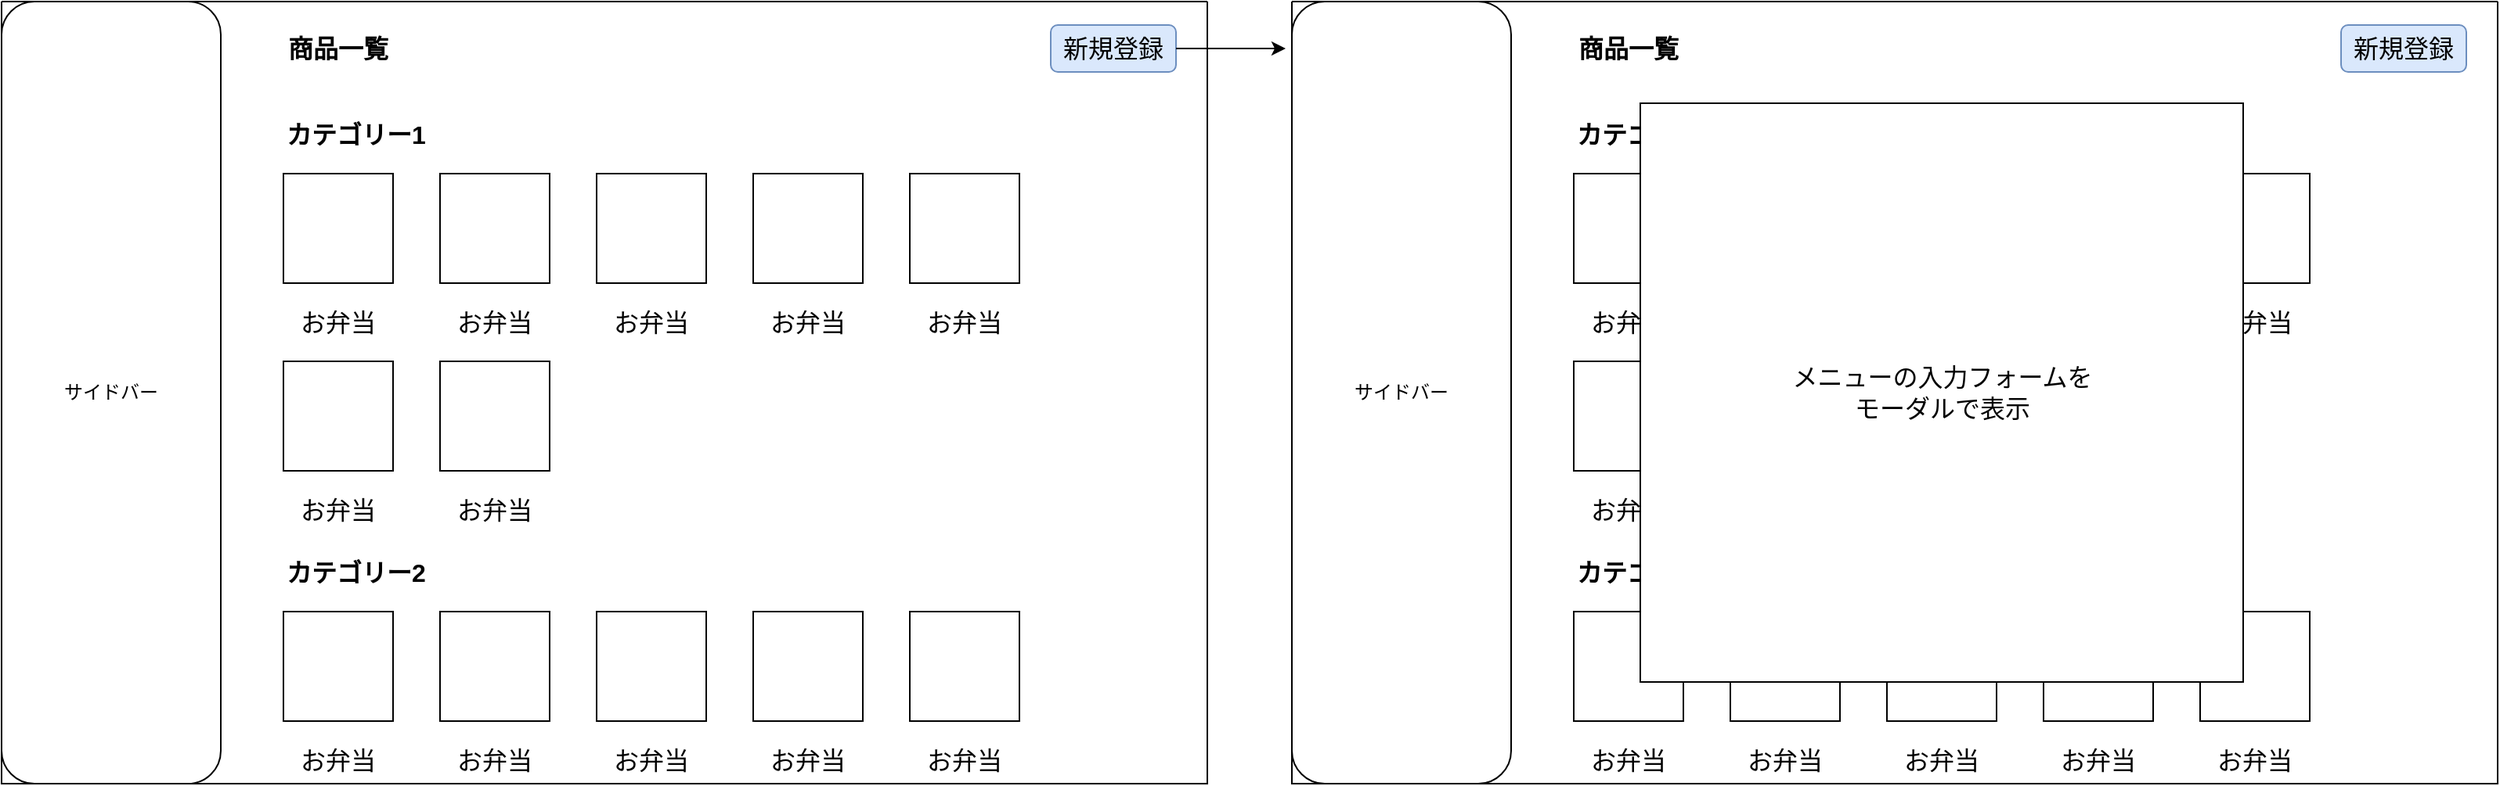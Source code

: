 <mxfile version="17.1.3" type="device"><diagram id="Gx9TXK_avPyda_GXq5-3" name="Page-1"><mxGraphModel dx="1620" dy="887" grid="1" gridSize="10" guides="1" tooltips="1" connect="1" arrows="1" fold="1" page="1" pageScale="1" pageWidth="827" pageHeight="1169" math="0" shadow="0"><root><mxCell id="0"/><mxCell id="1" parent="0"/><mxCell id="AuPY-KkGLdtQUHjNDRhn-1" value="" style="swimlane;startSize=0;" vertex="1" parent="1"><mxGeometry x="60" y="290" width="770" height="500" as="geometry"/></mxCell><mxCell id="AuPY-KkGLdtQUHjNDRhn-2" value="サイドバー" style="rounded=1;whiteSpace=wrap;html=1;" vertex="1" parent="AuPY-KkGLdtQUHjNDRhn-1"><mxGeometry width="140" height="500" as="geometry"/></mxCell><mxCell id="AuPY-KkGLdtQUHjNDRhn-3" value="&lt;b&gt;&lt;font style=&quot;font-size: 16px&quot;&gt;商品一覧&lt;/font&gt;&lt;/b&gt;" style="text;html=1;strokeColor=none;fillColor=none;align=center;verticalAlign=middle;whiteSpace=wrap;rounded=0;" vertex="1" parent="AuPY-KkGLdtQUHjNDRhn-1"><mxGeometry x="160" y="10" width="110" height="40" as="geometry"/></mxCell><mxCell id="AuPY-KkGLdtQUHjNDRhn-4" value="" style="whiteSpace=wrap;html=1;aspect=fixed;fontSize=16;" vertex="1" parent="AuPY-KkGLdtQUHjNDRhn-1"><mxGeometry x="180" y="110" width="70" height="70" as="geometry"/></mxCell><mxCell id="AuPY-KkGLdtQUHjNDRhn-5" value="お弁当" style="text;html=1;strokeColor=none;fillColor=none;align=center;verticalAlign=middle;whiteSpace=wrap;rounded=0;fontSize=16;" vertex="1" parent="AuPY-KkGLdtQUHjNDRhn-1"><mxGeometry x="185" y="190" width="60" height="30" as="geometry"/></mxCell><mxCell id="AuPY-KkGLdtQUHjNDRhn-21" value="&lt;div&gt;&lt;span&gt;&lt;b&gt;カテゴリー1&lt;/b&gt;&lt;/span&gt;&lt;/div&gt;" style="text;html=1;strokeColor=none;fillColor=none;align=left;verticalAlign=middle;whiteSpace=wrap;rounded=0;fontSize=16;" vertex="1" parent="AuPY-KkGLdtQUHjNDRhn-1"><mxGeometry x="180" y="70" width="120" height="30" as="geometry"/></mxCell><mxCell id="AuPY-KkGLdtQUHjNDRhn-22" value="" style="whiteSpace=wrap;html=1;aspect=fixed;fontSize=16;" vertex="1" parent="AuPY-KkGLdtQUHjNDRhn-1"><mxGeometry x="280" y="110" width="70" height="70" as="geometry"/></mxCell><mxCell id="AuPY-KkGLdtQUHjNDRhn-23" value="お弁当" style="text;html=1;strokeColor=none;fillColor=none;align=center;verticalAlign=middle;whiteSpace=wrap;rounded=0;fontSize=16;" vertex="1" parent="AuPY-KkGLdtQUHjNDRhn-1"><mxGeometry x="285" y="190" width="60" height="30" as="geometry"/></mxCell><mxCell id="AuPY-KkGLdtQUHjNDRhn-24" value="" style="whiteSpace=wrap;html=1;aspect=fixed;fontSize=16;" vertex="1" parent="AuPY-KkGLdtQUHjNDRhn-1"><mxGeometry x="380" y="110" width="70" height="70" as="geometry"/></mxCell><mxCell id="AuPY-KkGLdtQUHjNDRhn-25" value="お弁当" style="text;html=1;strokeColor=none;fillColor=none;align=center;verticalAlign=middle;whiteSpace=wrap;rounded=0;fontSize=16;" vertex="1" parent="AuPY-KkGLdtQUHjNDRhn-1"><mxGeometry x="385" y="190" width="60" height="30" as="geometry"/></mxCell><mxCell id="AuPY-KkGLdtQUHjNDRhn-26" value="" style="whiteSpace=wrap;html=1;aspect=fixed;fontSize=16;" vertex="1" parent="AuPY-KkGLdtQUHjNDRhn-1"><mxGeometry x="480" y="110" width="70" height="70" as="geometry"/></mxCell><mxCell id="AuPY-KkGLdtQUHjNDRhn-27" value="お弁当" style="text;html=1;strokeColor=none;fillColor=none;align=center;verticalAlign=middle;whiteSpace=wrap;rounded=0;fontSize=16;" vertex="1" parent="AuPY-KkGLdtQUHjNDRhn-1"><mxGeometry x="485" y="190" width="60" height="30" as="geometry"/></mxCell><mxCell id="AuPY-KkGLdtQUHjNDRhn-28" value="" style="whiteSpace=wrap;html=1;aspect=fixed;fontSize=16;" vertex="1" parent="AuPY-KkGLdtQUHjNDRhn-1"><mxGeometry x="580" y="110" width="70" height="70" as="geometry"/></mxCell><mxCell id="AuPY-KkGLdtQUHjNDRhn-29" value="お弁当" style="text;html=1;strokeColor=none;fillColor=none;align=center;verticalAlign=middle;whiteSpace=wrap;rounded=0;fontSize=16;" vertex="1" parent="AuPY-KkGLdtQUHjNDRhn-1"><mxGeometry x="585" y="190" width="60" height="30" as="geometry"/></mxCell><mxCell id="AuPY-KkGLdtQUHjNDRhn-30" value="" style="whiteSpace=wrap;html=1;aspect=fixed;fontSize=16;" vertex="1" parent="AuPY-KkGLdtQUHjNDRhn-1"><mxGeometry x="180" y="230" width="70" height="70" as="geometry"/></mxCell><mxCell id="AuPY-KkGLdtQUHjNDRhn-31" value="お弁当" style="text;html=1;strokeColor=none;fillColor=none;align=center;verticalAlign=middle;whiteSpace=wrap;rounded=0;fontSize=16;" vertex="1" parent="AuPY-KkGLdtQUHjNDRhn-1"><mxGeometry x="185" y="310" width="60" height="30" as="geometry"/></mxCell><mxCell id="AuPY-KkGLdtQUHjNDRhn-32" value="" style="whiteSpace=wrap;html=1;aspect=fixed;fontSize=16;" vertex="1" parent="AuPY-KkGLdtQUHjNDRhn-1"><mxGeometry x="280" y="230" width="70" height="70" as="geometry"/></mxCell><mxCell id="AuPY-KkGLdtQUHjNDRhn-33" value="お弁当" style="text;html=1;strokeColor=none;fillColor=none;align=center;verticalAlign=middle;whiteSpace=wrap;rounded=0;fontSize=16;" vertex="1" parent="AuPY-KkGLdtQUHjNDRhn-1"><mxGeometry x="285" y="310" width="60" height="30" as="geometry"/></mxCell><mxCell id="AuPY-KkGLdtQUHjNDRhn-34" value="" style="whiteSpace=wrap;html=1;aspect=fixed;fontSize=16;" vertex="1" parent="AuPY-KkGLdtQUHjNDRhn-1"><mxGeometry x="180" y="390" width="70" height="70" as="geometry"/></mxCell><mxCell id="AuPY-KkGLdtQUHjNDRhn-35" value="お弁当" style="text;html=1;strokeColor=none;fillColor=none;align=center;verticalAlign=middle;whiteSpace=wrap;rounded=0;fontSize=16;" vertex="1" parent="AuPY-KkGLdtQUHjNDRhn-1"><mxGeometry x="185" y="470" width="60" height="30" as="geometry"/></mxCell><mxCell id="AuPY-KkGLdtQUHjNDRhn-36" value="&lt;div&gt;&lt;span&gt;&lt;b&gt;カテゴリー2&lt;/b&gt;&lt;/span&gt;&lt;/div&gt;" style="text;html=1;strokeColor=none;fillColor=none;align=left;verticalAlign=middle;whiteSpace=wrap;rounded=0;fontSize=16;" vertex="1" parent="AuPY-KkGLdtQUHjNDRhn-1"><mxGeometry x="180" y="350" width="120" height="30" as="geometry"/></mxCell><mxCell id="AuPY-KkGLdtQUHjNDRhn-37" value="" style="whiteSpace=wrap;html=1;aspect=fixed;fontSize=16;" vertex="1" parent="AuPY-KkGLdtQUHjNDRhn-1"><mxGeometry x="280" y="390" width="70" height="70" as="geometry"/></mxCell><mxCell id="AuPY-KkGLdtQUHjNDRhn-38" value="お弁当" style="text;html=1;strokeColor=none;fillColor=none;align=center;verticalAlign=middle;whiteSpace=wrap;rounded=0;fontSize=16;" vertex="1" parent="AuPY-KkGLdtQUHjNDRhn-1"><mxGeometry x="285" y="470" width="60" height="30" as="geometry"/></mxCell><mxCell id="AuPY-KkGLdtQUHjNDRhn-39" value="" style="whiteSpace=wrap;html=1;aspect=fixed;fontSize=16;" vertex="1" parent="AuPY-KkGLdtQUHjNDRhn-1"><mxGeometry x="380" y="390" width="70" height="70" as="geometry"/></mxCell><mxCell id="AuPY-KkGLdtQUHjNDRhn-40" value="お弁当" style="text;html=1;strokeColor=none;fillColor=none;align=center;verticalAlign=middle;whiteSpace=wrap;rounded=0;fontSize=16;" vertex="1" parent="AuPY-KkGLdtQUHjNDRhn-1"><mxGeometry x="385" y="470" width="60" height="30" as="geometry"/></mxCell><mxCell id="AuPY-KkGLdtQUHjNDRhn-41" value="" style="whiteSpace=wrap;html=1;aspect=fixed;fontSize=16;" vertex="1" parent="AuPY-KkGLdtQUHjNDRhn-1"><mxGeometry x="480" y="390" width="70" height="70" as="geometry"/></mxCell><mxCell id="AuPY-KkGLdtQUHjNDRhn-42" value="お弁当" style="text;html=1;strokeColor=none;fillColor=none;align=center;verticalAlign=middle;whiteSpace=wrap;rounded=0;fontSize=16;" vertex="1" parent="AuPY-KkGLdtQUHjNDRhn-1"><mxGeometry x="485" y="470" width="60" height="30" as="geometry"/></mxCell><mxCell id="AuPY-KkGLdtQUHjNDRhn-43" value="" style="whiteSpace=wrap;html=1;aspect=fixed;fontSize=16;" vertex="1" parent="AuPY-KkGLdtQUHjNDRhn-1"><mxGeometry x="580" y="390" width="70" height="70" as="geometry"/></mxCell><mxCell id="AuPY-KkGLdtQUHjNDRhn-44" value="お弁当" style="text;html=1;strokeColor=none;fillColor=none;align=center;verticalAlign=middle;whiteSpace=wrap;rounded=0;fontSize=16;" vertex="1" parent="AuPY-KkGLdtQUHjNDRhn-1"><mxGeometry x="585" y="470" width="60" height="30" as="geometry"/></mxCell><mxCell id="AuPY-KkGLdtQUHjNDRhn-45" value="新規登録" style="rounded=1;whiteSpace=wrap;html=1;fontSize=16;fillColor=#dae8fc;strokeColor=#6c8ebf;" vertex="1" parent="AuPY-KkGLdtQUHjNDRhn-1"><mxGeometry x="670" y="15" width="80" height="30" as="geometry"/></mxCell><mxCell id="AuPY-KkGLdtQUHjNDRhn-46" style="edgeStyle=orthogonalEdgeStyle;rounded=0;orthogonalLoop=1;jettySize=auto;html=1;fontSize=16;" edge="1" parent="1" source="AuPY-KkGLdtQUHjNDRhn-45"><mxGeometry relative="1" as="geometry"><mxPoint x="880" y="320.0" as="targetPoint"/></mxGeometry></mxCell><mxCell id="AuPY-KkGLdtQUHjNDRhn-47" value="" style="swimlane;startSize=0;" vertex="1" parent="1"><mxGeometry x="884" y="290" width="770" height="500" as="geometry"/></mxCell><mxCell id="AuPY-KkGLdtQUHjNDRhn-48" value="サイドバー" style="rounded=1;whiteSpace=wrap;html=1;" vertex="1" parent="AuPY-KkGLdtQUHjNDRhn-47"><mxGeometry width="140" height="500" as="geometry"/></mxCell><mxCell id="AuPY-KkGLdtQUHjNDRhn-49" value="&lt;b&gt;&lt;font style=&quot;font-size: 16px&quot;&gt;商品一覧&lt;/font&gt;&lt;/b&gt;" style="text;html=1;strokeColor=none;fillColor=none;align=center;verticalAlign=middle;whiteSpace=wrap;rounded=0;" vertex="1" parent="AuPY-KkGLdtQUHjNDRhn-47"><mxGeometry x="160" y="10" width="110" height="40" as="geometry"/></mxCell><mxCell id="AuPY-KkGLdtQUHjNDRhn-50" value="" style="whiteSpace=wrap;html=1;aspect=fixed;fontSize=16;" vertex="1" parent="AuPY-KkGLdtQUHjNDRhn-47"><mxGeometry x="180" y="110" width="70" height="70" as="geometry"/></mxCell><mxCell id="AuPY-KkGLdtQUHjNDRhn-51" value="お弁当" style="text;html=1;strokeColor=none;fillColor=none;align=center;verticalAlign=middle;whiteSpace=wrap;rounded=0;fontSize=16;" vertex="1" parent="AuPY-KkGLdtQUHjNDRhn-47"><mxGeometry x="185" y="190" width="60" height="30" as="geometry"/></mxCell><mxCell id="AuPY-KkGLdtQUHjNDRhn-52" value="&lt;div&gt;&lt;span&gt;&lt;b&gt;カテゴリー1&lt;/b&gt;&lt;/span&gt;&lt;/div&gt;" style="text;html=1;strokeColor=none;fillColor=none;align=left;verticalAlign=middle;whiteSpace=wrap;rounded=0;fontSize=16;" vertex="1" parent="AuPY-KkGLdtQUHjNDRhn-47"><mxGeometry x="180" y="70" width="120" height="30" as="geometry"/></mxCell><mxCell id="AuPY-KkGLdtQUHjNDRhn-53" value="" style="whiteSpace=wrap;html=1;aspect=fixed;fontSize=16;" vertex="1" parent="AuPY-KkGLdtQUHjNDRhn-47"><mxGeometry x="280" y="110" width="70" height="70" as="geometry"/></mxCell><mxCell id="AuPY-KkGLdtQUHjNDRhn-54" value="お弁当" style="text;html=1;strokeColor=none;fillColor=none;align=center;verticalAlign=middle;whiteSpace=wrap;rounded=0;fontSize=16;" vertex="1" parent="AuPY-KkGLdtQUHjNDRhn-47"><mxGeometry x="285" y="190" width="60" height="30" as="geometry"/></mxCell><mxCell id="AuPY-KkGLdtQUHjNDRhn-55" value="" style="whiteSpace=wrap;html=1;aspect=fixed;fontSize=16;" vertex="1" parent="AuPY-KkGLdtQUHjNDRhn-47"><mxGeometry x="380" y="110" width="70" height="70" as="geometry"/></mxCell><mxCell id="AuPY-KkGLdtQUHjNDRhn-56" value="お弁当" style="text;html=1;strokeColor=none;fillColor=none;align=center;verticalAlign=middle;whiteSpace=wrap;rounded=0;fontSize=16;" vertex="1" parent="AuPY-KkGLdtQUHjNDRhn-47"><mxGeometry x="385" y="190" width="60" height="30" as="geometry"/></mxCell><mxCell id="AuPY-KkGLdtQUHjNDRhn-57" value="" style="whiteSpace=wrap;html=1;aspect=fixed;fontSize=16;" vertex="1" parent="AuPY-KkGLdtQUHjNDRhn-47"><mxGeometry x="480" y="110" width="70" height="70" as="geometry"/></mxCell><mxCell id="AuPY-KkGLdtQUHjNDRhn-58" value="お弁当" style="text;html=1;strokeColor=none;fillColor=none;align=center;verticalAlign=middle;whiteSpace=wrap;rounded=0;fontSize=16;" vertex="1" parent="AuPY-KkGLdtQUHjNDRhn-47"><mxGeometry x="485" y="190" width="60" height="30" as="geometry"/></mxCell><mxCell id="AuPY-KkGLdtQUHjNDRhn-59" value="" style="whiteSpace=wrap;html=1;aspect=fixed;fontSize=16;" vertex="1" parent="AuPY-KkGLdtQUHjNDRhn-47"><mxGeometry x="580" y="110" width="70" height="70" as="geometry"/></mxCell><mxCell id="AuPY-KkGLdtQUHjNDRhn-60" value="お弁当" style="text;html=1;strokeColor=none;fillColor=none;align=center;verticalAlign=middle;whiteSpace=wrap;rounded=0;fontSize=16;" vertex="1" parent="AuPY-KkGLdtQUHjNDRhn-47"><mxGeometry x="585" y="190" width="60" height="30" as="geometry"/></mxCell><mxCell id="AuPY-KkGLdtQUHjNDRhn-61" value="" style="whiteSpace=wrap;html=1;aspect=fixed;fontSize=16;" vertex="1" parent="AuPY-KkGLdtQUHjNDRhn-47"><mxGeometry x="180" y="230" width="70" height="70" as="geometry"/></mxCell><mxCell id="AuPY-KkGLdtQUHjNDRhn-62" value="お弁当" style="text;html=1;strokeColor=none;fillColor=none;align=center;verticalAlign=middle;whiteSpace=wrap;rounded=0;fontSize=16;" vertex="1" parent="AuPY-KkGLdtQUHjNDRhn-47"><mxGeometry x="185" y="310" width="60" height="30" as="geometry"/></mxCell><mxCell id="AuPY-KkGLdtQUHjNDRhn-63" value="" style="whiteSpace=wrap;html=1;aspect=fixed;fontSize=16;" vertex="1" parent="AuPY-KkGLdtQUHjNDRhn-47"><mxGeometry x="280" y="230" width="70" height="70" as="geometry"/></mxCell><mxCell id="AuPY-KkGLdtQUHjNDRhn-64" value="お弁当" style="text;html=1;strokeColor=none;fillColor=none;align=center;verticalAlign=middle;whiteSpace=wrap;rounded=0;fontSize=16;" vertex="1" parent="AuPY-KkGLdtQUHjNDRhn-47"><mxGeometry x="285" y="310" width="60" height="30" as="geometry"/></mxCell><mxCell id="AuPY-KkGLdtQUHjNDRhn-65" value="" style="whiteSpace=wrap;html=1;aspect=fixed;fontSize=16;" vertex="1" parent="AuPY-KkGLdtQUHjNDRhn-47"><mxGeometry x="180" y="390" width="70" height="70" as="geometry"/></mxCell><mxCell id="AuPY-KkGLdtQUHjNDRhn-66" value="お弁当" style="text;html=1;strokeColor=none;fillColor=none;align=center;verticalAlign=middle;whiteSpace=wrap;rounded=0;fontSize=16;" vertex="1" parent="AuPY-KkGLdtQUHjNDRhn-47"><mxGeometry x="185" y="470" width="60" height="30" as="geometry"/></mxCell><mxCell id="AuPY-KkGLdtQUHjNDRhn-67" value="&lt;div&gt;&lt;span&gt;&lt;b&gt;カテゴリー2&lt;/b&gt;&lt;/span&gt;&lt;/div&gt;" style="text;html=1;strokeColor=none;fillColor=none;align=left;verticalAlign=middle;whiteSpace=wrap;rounded=0;fontSize=16;" vertex="1" parent="AuPY-KkGLdtQUHjNDRhn-47"><mxGeometry x="180" y="350" width="120" height="30" as="geometry"/></mxCell><mxCell id="AuPY-KkGLdtQUHjNDRhn-68" value="" style="whiteSpace=wrap;html=1;aspect=fixed;fontSize=16;" vertex="1" parent="AuPY-KkGLdtQUHjNDRhn-47"><mxGeometry x="280" y="390" width="70" height="70" as="geometry"/></mxCell><mxCell id="AuPY-KkGLdtQUHjNDRhn-69" value="お弁当" style="text;html=1;strokeColor=none;fillColor=none;align=center;verticalAlign=middle;whiteSpace=wrap;rounded=0;fontSize=16;" vertex="1" parent="AuPY-KkGLdtQUHjNDRhn-47"><mxGeometry x="285" y="470" width="60" height="30" as="geometry"/></mxCell><mxCell id="AuPY-KkGLdtQUHjNDRhn-70" value="" style="whiteSpace=wrap;html=1;aspect=fixed;fontSize=16;" vertex="1" parent="AuPY-KkGLdtQUHjNDRhn-47"><mxGeometry x="380" y="390" width="70" height="70" as="geometry"/></mxCell><mxCell id="AuPY-KkGLdtQUHjNDRhn-71" value="お弁当" style="text;html=1;strokeColor=none;fillColor=none;align=center;verticalAlign=middle;whiteSpace=wrap;rounded=0;fontSize=16;" vertex="1" parent="AuPY-KkGLdtQUHjNDRhn-47"><mxGeometry x="385" y="470" width="60" height="30" as="geometry"/></mxCell><mxCell id="AuPY-KkGLdtQUHjNDRhn-72" value="" style="whiteSpace=wrap;html=1;aspect=fixed;fontSize=16;" vertex="1" parent="AuPY-KkGLdtQUHjNDRhn-47"><mxGeometry x="480" y="390" width="70" height="70" as="geometry"/></mxCell><mxCell id="AuPY-KkGLdtQUHjNDRhn-73" value="お弁当" style="text;html=1;strokeColor=none;fillColor=none;align=center;verticalAlign=middle;whiteSpace=wrap;rounded=0;fontSize=16;" vertex="1" parent="AuPY-KkGLdtQUHjNDRhn-47"><mxGeometry x="485" y="470" width="60" height="30" as="geometry"/></mxCell><mxCell id="AuPY-KkGLdtQUHjNDRhn-74" value="" style="whiteSpace=wrap;html=1;aspect=fixed;fontSize=16;" vertex="1" parent="AuPY-KkGLdtQUHjNDRhn-47"><mxGeometry x="580" y="390" width="70" height="70" as="geometry"/></mxCell><mxCell id="AuPY-KkGLdtQUHjNDRhn-75" value="お弁当" style="text;html=1;strokeColor=none;fillColor=none;align=center;verticalAlign=middle;whiteSpace=wrap;rounded=0;fontSize=16;" vertex="1" parent="AuPY-KkGLdtQUHjNDRhn-47"><mxGeometry x="585" y="470" width="60" height="30" as="geometry"/></mxCell><mxCell id="AuPY-KkGLdtQUHjNDRhn-76" value="新規登録" style="rounded=1;whiteSpace=wrap;html=1;fontSize=16;fillColor=#dae8fc;strokeColor=#6c8ebf;" vertex="1" parent="AuPY-KkGLdtQUHjNDRhn-47"><mxGeometry x="670" y="15" width="80" height="30" as="geometry"/></mxCell><mxCell id="AuPY-KkGLdtQUHjNDRhn-85" value="メニューの入力フォームを&lt;br&gt;モーダルで表示" style="rounded=0;whiteSpace=wrap;html=1;fontSize=16;fillColor=default;" vertex="1" parent="AuPY-KkGLdtQUHjNDRhn-47"><mxGeometry x="222.5" y="65" width="385" height="370" as="geometry"/></mxCell></root></mxGraphModel></diagram></mxfile>